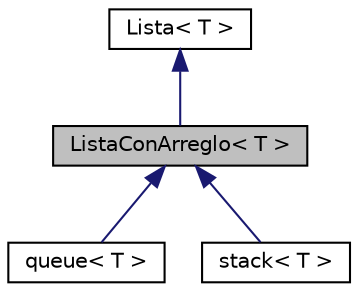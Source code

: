 digraph "ListaConArreglo&lt; T &gt;"
{
  edge [fontname="Helvetica",fontsize="10",labelfontname="Helvetica",labelfontsize="10"];
  node [fontname="Helvetica",fontsize="10",shape=record];
  Node1 [label="ListaConArreglo\< T \>",height=0.2,width=0.4,color="black", fillcolor="grey75", style="filled", fontcolor="black"];
  Node2 -> Node1 [dir="back",color="midnightblue",fontsize="10",style="solid",fontname="Helvetica"];
  Node2 [label="Lista\< T \>",height=0.2,width=0.4,color="black", fillcolor="white", style="filled",URL="$class_lista.html"];
  Node1 -> Node3 [dir="back",color="midnightblue",fontsize="10",style="solid",fontname="Helvetica"];
  Node3 [label="queue\< T \>",height=0.2,width=0.4,color="black", fillcolor="white", style="filled",URL="$classqueue.html"];
  Node1 -> Node4 [dir="back",color="midnightblue",fontsize="10",style="solid",fontname="Helvetica"];
  Node4 [label="stack\< T \>",height=0.2,width=0.4,color="black", fillcolor="white", style="filled",URL="$classstack.html"];
}
